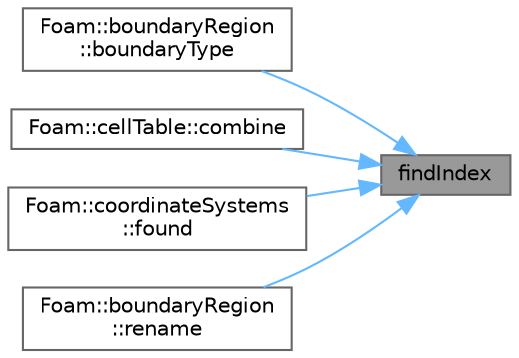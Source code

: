 digraph "findIndex"
{
 // LATEX_PDF_SIZE
  bgcolor="transparent";
  edge [fontname=Helvetica,fontsize=10,labelfontname=Helvetica,labelfontsize=10];
  node [fontname=Helvetica,fontsize=10,shape=box,height=0.2,width=0.4];
  rankdir="RL";
  Node1 [id="Node000001",label="findIndex",height=0.2,width=0.4,color="gray40", fillcolor="grey60", style="filled", fontcolor="black",tooltip=" "];
  Node1 -> Node2 [id="edge1_Node000001_Node000002",dir="back",color="steelblue1",style="solid",tooltip=" "];
  Node2 [id="Node000002",label="Foam::boundaryRegion\l::boundaryType",height=0.2,width=0.4,color="grey40", fillcolor="white", style="filled",URL="$classFoam_1_1boundaryRegion.html#a1d50709b7dee1c0d4753f26c3d85bb69",tooltip=" "];
  Node1 -> Node3 [id="edge2_Node000001_Node000003",dir="back",color="steelblue1",style="solid",tooltip=" "];
  Node3 [id="Node000003",label="Foam::cellTable::combine",height=0.2,width=0.4,color="grey40", fillcolor="white", style="filled",URL="$classFoam_1_1cellTable.html#ad1b77404fece4892e0bf410716ea4962",tooltip=" "];
  Node1 -> Node4 [id="edge3_Node000001_Node000004",dir="back",color="steelblue1",style="solid",tooltip=" "];
  Node4 [id="Node000004",label="Foam::coordinateSystems\l::found",height=0.2,width=0.4,color="grey40", fillcolor="white", style="filled",URL="$classFoam_1_1coordinateSystems.html#afa7a0e443e2f33a0ae005d20dfeed290",tooltip=" "];
  Node1 -> Node5 [id="edge4_Node000001_Node000005",dir="back",color="steelblue1",style="solid",tooltip=" "];
  Node5 [id="Node000005",label="Foam::boundaryRegion\l::rename",height=0.2,width=0.4,color="grey40", fillcolor="white", style="filled",URL="$classFoam_1_1boundaryRegion.html#aed59ccda2efd155c21c4f4b593767843",tooltip=" "];
}
